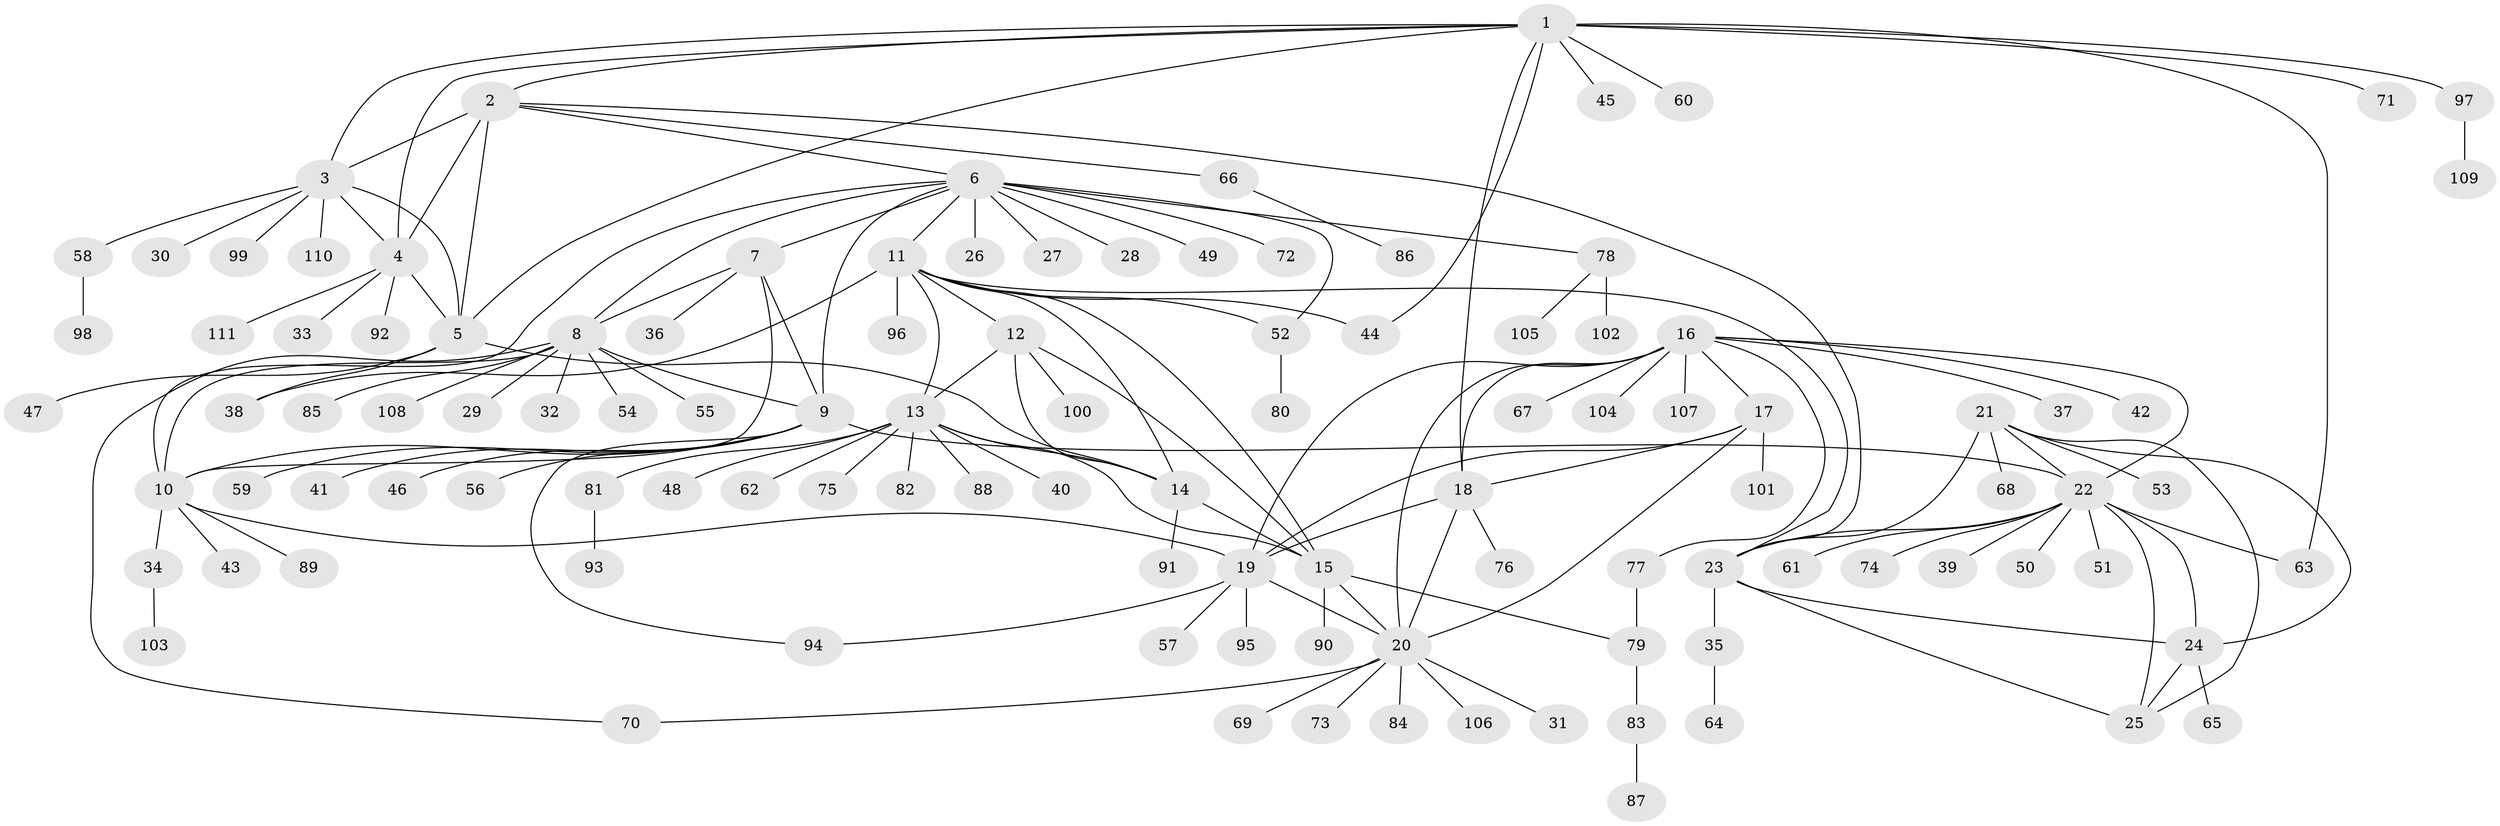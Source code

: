 // coarse degree distribution, {9: 0.06060606060606061, 12: 0.030303030303030304, 4: 0.030303030303030304, 3: 0.09090909090909091, 7: 0.06060606060606061, 5: 0.030303030303030304, 8: 0.030303030303030304, 1: 0.6060606060606061, 2: 0.06060606060606061}
// Generated by graph-tools (version 1.1) at 2025/19/03/04/25 18:19:42]
// undirected, 111 vertices, 153 edges
graph export_dot {
graph [start="1"]
  node [color=gray90,style=filled];
  1;
  2;
  3;
  4;
  5;
  6;
  7;
  8;
  9;
  10;
  11;
  12;
  13;
  14;
  15;
  16;
  17;
  18;
  19;
  20;
  21;
  22;
  23;
  24;
  25;
  26;
  27;
  28;
  29;
  30;
  31;
  32;
  33;
  34;
  35;
  36;
  37;
  38;
  39;
  40;
  41;
  42;
  43;
  44;
  45;
  46;
  47;
  48;
  49;
  50;
  51;
  52;
  53;
  54;
  55;
  56;
  57;
  58;
  59;
  60;
  61;
  62;
  63;
  64;
  65;
  66;
  67;
  68;
  69;
  70;
  71;
  72;
  73;
  74;
  75;
  76;
  77;
  78;
  79;
  80;
  81;
  82;
  83;
  84;
  85;
  86;
  87;
  88;
  89;
  90;
  91;
  92;
  93;
  94;
  95;
  96;
  97;
  98;
  99;
  100;
  101;
  102;
  103;
  104;
  105;
  106;
  107;
  108;
  109;
  110;
  111;
  1 -- 2;
  1 -- 3;
  1 -- 4;
  1 -- 5;
  1 -- 18;
  1 -- 44;
  1 -- 45;
  1 -- 60;
  1 -- 63;
  1 -- 71;
  1 -- 97;
  2 -- 3;
  2 -- 4;
  2 -- 5;
  2 -- 6;
  2 -- 23;
  2 -- 66;
  3 -- 4;
  3 -- 5;
  3 -- 30;
  3 -- 58;
  3 -- 99;
  3 -- 110;
  4 -- 5;
  4 -- 33;
  4 -- 92;
  4 -- 111;
  5 -- 14;
  5 -- 38;
  5 -- 47;
  6 -- 7;
  6 -- 8;
  6 -- 9;
  6 -- 10;
  6 -- 11;
  6 -- 26;
  6 -- 27;
  6 -- 28;
  6 -- 49;
  6 -- 52;
  6 -- 72;
  6 -- 78;
  7 -- 8;
  7 -- 9;
  7 -- 10;
  7 -- 36;
  8 -- 9;
  8 -- 10;
  8 -- 29;
  8 -- 32;
  8 -- 54;
  8 -- 55;
  8 -- 70;
  8 -- 85;
  8 -- 108;
  9 -- 10;
  9 -- 22;
  9 -- 41;
  9 -- 46;
  9 -- 56;
  9 -- 59;
  9 -- 94;
  10 -- 19;
  10 -- 34;
  10 -- 43;
  10 -- 89;
  11 -- 12;
  11 -- 13;
  11 -- 14;
  11 -- 15;
  11 -- 23;
  11 -- 38;
  11 -- 44;
  11 -- 52;
  11 -- 96;
  12 -- 13;
  12 -- 14;
  12 -- 15;
  12 -- 100;
  13 -- 14;
  13 -- 15;
  13 -- 40;
  13 -- 48;
  13 -- 62;
  13 -- 75;
  13 -- 81;
  13 -- 82;
  13 -- 88;
  14 -- 15;
  14 -- 91;
  15 -- 20;
  15 -- 79;
  15 -- 90;
  16 -- 17;
  16 -- 18;
  16 -- 19;
  16 -- 20;
  16 -- 22;
  16 -- 37;
  16 -- 42;
  16 -- 67;
  16 -- 77;
  16 -- 104;
  16 -- 107;
  17 -- 18;
  17 -- 19;
  17 -- 20;
  17 -- 101;
  18 -- 19;
  18 -- 20;
  18 -- 76;
  19 -- 20;
  19 -- 57;
  19 -- 94;
  19 -- 95;
  20 -- 31;
  20 -- 69;
  20 -- 70;
  20 -- 73;
  20 -- 84;
  20 -- 106;
  21 -- 22;
  21 -- 23;
  21 -- 24;
  21 -- 25;
  21 -- 53;
  21 -- 68;
  22 -- 23;
  22 -- 24;
  22 -- 25;
  22 -- 39;
  22 -- 50;
  22 -- 51;
  22 -- 61;
  22 -- 63;
  22 -- 74;
  23 -- 24;
  23 -- 25;
  23 -- 35;
  24 -- 25;
  24 -- 65;
  34 -- 103;
  35 -- 64;
  52 -- 80;
  58 -- 98;
  66 -- 86;
  77 -- 79;
  78 -- 102;
  78 -- 105;
  79 -- 83;
  81 -- 93;
  83 -- 87;
  97 -- 109;
}
